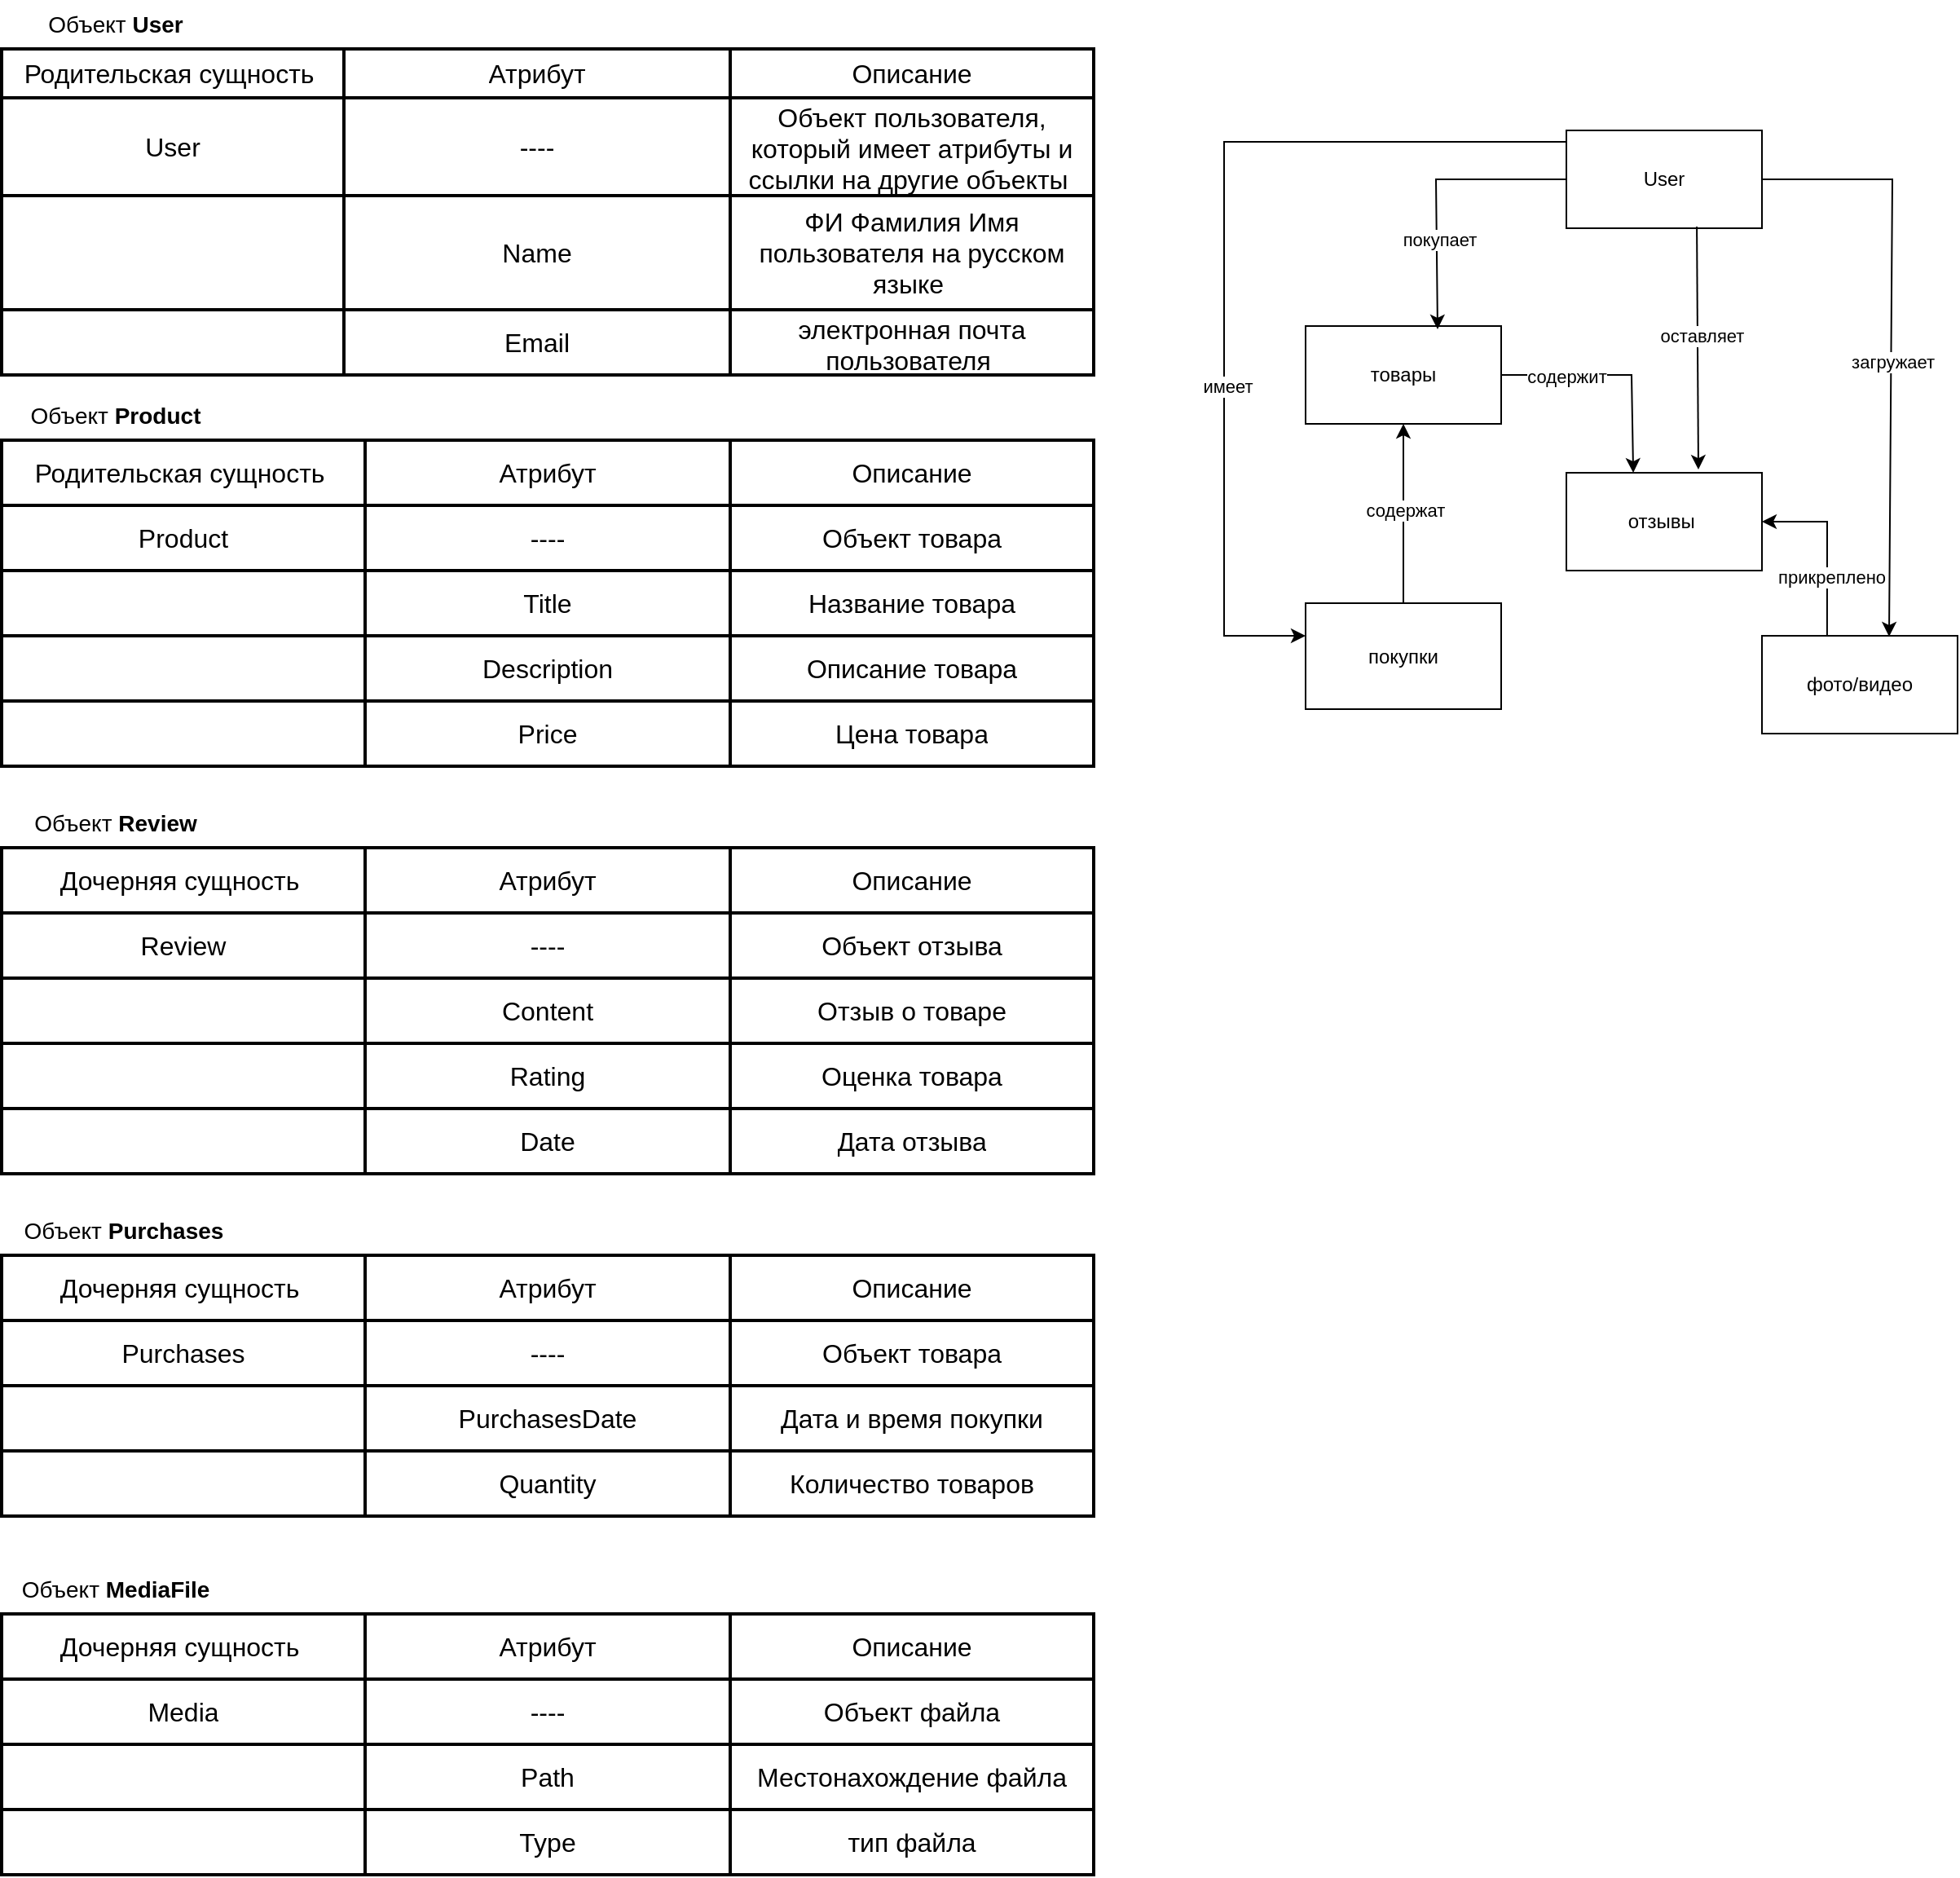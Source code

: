 <mxfile version="25.0.0">
  <diagram name="Страница — 1" id="7kiLqd2_4z9Ndu-cdrsy">
    <mxGraphModel dx="1434" dy="746" grid="1" gridSize="10" guides="1" tooltips="1" connect="1" arrows="1" fold="1" page="1" pageScale="1" pageWidth="2339" pageHeight="3300" math="0" shadow="0">
      <root>
        <mxCell id="0" />
        <mxCell id="1" parent="0" />
        <mxCell id="aNKSAzy2KqkZrFaybyyH-1" value="User" style="rounded=0;whiteSpace=wrap;html=1;" vertex="1" parent="1">
          <mxGeometry x="1010" y="120" width="120" height="60" as="geometry" />
        </mxCell>
        <mxCell id="aNKSAzy2KqkZrFaybyyH-2" value="товары" style="rounded=0;whiteSpace=wrap;html=1;" vertex="1" parent="1">
          <mxGeometry x="850" y="240" width="120" height="60" as="geometry" />
        </mxCell>
        <mxCell id="aNKSAzy2KqkZrFaybyyH-3" value="отзывы&amp;nbsp;" style="rounded=0;whiteSpace=wrap;html=1;" vertex="1" parent="1">
          <mxGeometry x="1010" y="330" width="120" height="60" as="geometry" />
        </mxCell>
        <mxCell id="aNKSAzy2KqkZrFaybyyH-4" value="фото/видео" style="rounded=0;whiteSpace=wrap;html=1;" vertex="1" parent="1">
          <mxGeometry x="1130" y="430" width="120" height="60" as="geometry" />
        </mxCell>
        <mxCell id="aNKSAzy2KqkZrFaybyyH-5" value="" style="endArrow=classic;html=1;rounded=0;exitX=0;exitY=0.5;exitDx=0;exitDy=0;entryX=0.675;entryY=0.033;entryDx=0;entryDy=0;entryPerimeter=0;" edge="1" parent="1" source="aNKSAzy2KqkZrFaybyyH-1" target="aNKSAzy2KqkZrFaybyyH-2">
          <mxGeometry width="50" height="50" relative="1" as="geometry">
            <mxPoint x="1070" y="340" as="sourcePoint" />
            <mxPoint x="1120" y="290" as="targetPoint" />
            <Array as="points">
              <mxPoint x="930" y="150" />
            </Array>
          </mxGeometry>
        </mxCell>
        <mxCell id="aNKSAzy2KqkZrFaybyyH-6" value="покупает" style="edgeLabel;html=1;align=center;verticalAlign=middle;resizable=0;points=[];" vertex="1" connectable="0" parent="aNKSAzy2KqkZrFaybyyH-5">
          <mxGeometry x="0.361" y="1" relative="1" as="geometry">
            <mxPoint as="offset" />
          </mxGeometry>
        </mxCell>
        <mxCell id="aNKSAzy2KqkZrFaybyyH-7" value="" style="endArrow=classic;html=1;rounded=0;exitX=0.667;exitY=0.983;exitDx=0;exitDy=0;exitPerimeter=0;entryX=0.675;entryY=-0.033;entryDx=0;entryDy=0;entryPerimeter=0;" edge="1" parent="1" source="aNKSAzy2KqkZrFaybyyH-1" target="aNKSAzy2KqkZrFaybyyH-3">
          <mxGeometry width="50" height="50" relative="1" as="geometry">
            <mxPoint x="1070" y="340" as="sourcePoint" />
            <mxPoint x="1120" y="290" as="targetPoint" />
          </mxGeometry>
        </mxCell>
        <mxCell id="aNKSAzy2KqkZrFaybyyH-8" value="оставляет" style="edgeLabel;html=1;align=center;verticalAlign=middle;resizable=0;points=[];" vertex="1" connectable="0" parent="aNKSAzy2KqkZrFaybyyH-7">
          <mxGeometry x="-0.101" y="2" relative="1" as="geometry">
            <mxPoint as="offset" />
          </mxGeometry>
        </mxCell>
        <mxCell id="aNKSAzy2KqkZrFaybyyH-9" value="" style="endArrow=classic;html=1;rounded=0;exitX=0.333;exitY=-0.008;exitDx=0;exitDy=0;exitPerimeter=0;entryX=1;entryY=0.5;entryDx=0;entryDy=0;" edge="1" parent="1" source="aNKSAzy2KqkZrFaybyyH-4" target="aNKSAzy2KqkZrFaybyyH-3">
          <mxGeometry width="50" height="50" relative="1" as="geometry">
            <mxPoint x="1070" y="340" as="sourcePoint" />
            <mxPoint x="1130" y="370" as="targetPoint" />
            <Array as="points">
              <mxPoint x="1170" y="360" />
            </Array>
          </mxGeometry>
        </mxCell>
        <mxCell id="aNKSAzy2KqkZrFaybyyH-10" value="&amp;nbsp;прикреплено" style="edgeLabel;html=1;align=center;verticalAlign=middle;resizable=0;points=[];" vertex="1" connectable="0" parent="aNKSAzy2KqkZrFaybyyH-9">
          <mxGeometry x="-0.351" y="-1" relative="1" as="geometry">
            <mxPoint as="offset" />
          </mxGeometry>
        </mxCell>
        <mxCell id="aNKSAzy2KqkZrFaybyyH-11" value="" style="endArrow=classic;html=1;rounded=0;exitX=1;exitY=0.5;exitDx=0;exitDy=0;entryX=0.342;entryY=0;entryDx=0;entryDy=0;entryPerimeter=0;" edge="1" parent="1" source="aNKSAzy2KqkZrFaybyyH-2" target="aNKSAzy2KqkZrFaybyyH-3">
          <mxGeometry width="50" height="50" relative="1" as="geometry">
            <mxPoint x="980" y="270" as="sourcePoint" />
            <mxPoint x="1120" y="290" as="targetPoint" />
            <Array as="points">
              <mxPoint x="1050" y="270" />
            </Array>
          </mxGeometry>
        </mxCell>
        <mxCell id="aNKSAzy2KqkZrFaybyyH-12" value="содержит" style="edgeLabel;html=1;align=center;verticalAlign=middle;resizable=0;points=[];" vertex="1" connectable="0" parent="aNKSAzy2KqkZrFaybyyH-11">
          <mxGeometry x="-0.429" y="-1" relative="1" as="geometry">
            <mxPoint as="offset" />
          </mxGeometry>
        </mxCell>
        <mxCell id="aNKSAzy2KqkZrFaybyyH-13" value="" style="endArrow=classic;html=1;rounded=0;exitX=1;exitY=0.5;exitDx=0;exitDy=0;entryX=0.65;entryY=0.008;entryDx=0;entryDy=0;entryPerimeter=0;" edge="1" parent="1" source="aNKSAzy2KqkZrFaybyyH-1" target="aNKSAzy2KqkZrFaybyyH-4">
          <mxGeometry width="50" height="50" relative="1" as="geometry">
            <mxPoint x="1080" y="420" as="sourcePoint" />
            <mxPoint x="1130" y="370" as="targetPoint" />
            <Array as="points">
              <mxPoint x="1210" y="150" />
            </Array>
          </mxGeometry>
        </mxCell>
        <mxCell id="aNKSAzy2KqkZrFaybyyH-14" value="&amp;nbsp; загружает" style="edgeLabel;html=1;align=center;verticalAlign=middle;resizable=0;points=[];" vertex="1" connectable="0" parent="aNKSAzy2KqkZrFaybyyH-13">
          <mxGeometry x="0.063" y="-2" relative="1" as="geometry">
            <mxPoint as="offset" />
          </mxGeometry>
        </mxCell>
        <mxCell id="aNKSAzy2KqkZrFaybyyH-15" value="покупки" style="rounded=0;whiteSpace=wrap;html=1;" vertex="1" parent="1">
          <mxGeometry x="850" y="410" width="120" height="65" as="geometry" />
        </mxCell>
        <mxCell id="aNKSAzy2KqkZrFaybyyH-16" value="" style="endArrow=classic;html=1;rounded=0;jumpStyle=arc;" edge="1" parent="1">
          <mxGeometry width="50" height="50" relative="1" as="geometry">
            <mxPoint x="1010" y="127" as="sourcePoint" />
            <mxPoint x="850" y="430" as="targetPoint" />
            <Array as="points">
              <mxPoint x="800" y="127" />
              <mxPoint x="800" y="430" />
            </Array>
          </mxGeometry>
        </mxCell>
        <mxCell id="aNKSAzy2KqkZrFaybyyH-17" value="имеет" style="edgeLabel;html=1;align=center;verticalAlign=middle;resizable=0;points=[];" vertex="1" connectable="0" parent="aNKSAzy2KqkZrFaybyyH-16">
          <mxGeometry x="0.278" y="2" relative="1" as="geometry">
            <mxPoint as="offset" />
          </mxGeometry>
        </mxCell>
        <mxCell id="aNKSAzy2KqkZrFaybyyH-18" value="" style="endArrow=classic;html=1;rounded=0;exitX=0.5;exitY=0;exitDx=0;exitDy=0;entryX=0.5;entryY=1;entryDx=0;entryDy=0;" edge="1" parent="1" source="aNKSAzy2KqkZrFaybyyH-15" target="aNKSAzy2KqkZrFaybyyH-2">
          <mxGeometry relative="1" as="geometry">
            <mxPoint x="1370" y="380" as="sourcePoint" />
            <mxPoint x="1470" y="380" as="targetPoint" />
          </mxGeometry>
        </mxCell>
        <mxCell id="aNKSAzy2KqkZrFaybyyH-19" value="содержат" style="edgeLabel;html=1;align=center;verticalAlign=middle;resizable=0;points=[];" vertex="1" connectable="0" parent="aNKSAzy2KqkZrFaybyyH-18">
          <mxGeometry x="0.036" y="-1" relative="1" as="geometry">
            <mxPoint as="offset" />
          </mxGeometry>
        </mxCell>
        <mxCell id="aNKSAzy2KqkZrFaybyyH-20" value="" style="shape=table;startSize=0;container=1;collapsible=0;childLayout=tableLayout;fontSize=16;strokeWidth=2;" vertex="1" parent="1">
          <mxGeometry x="50" y="70" width="670" height="200" as="geometry" />
        </mxCell>
        <mxCell id="aNKSAzy2KqkZrFaybyyH-21" value="" style="shape=tableRow;horizontal=0;startSize=0;swimlaneHead=0;swimlaneBody=0;strokeColor=inherit;top=0;left=0;bottom=0;right=0;collapsible=0;dropTarget=0;fillColor=none;points=[[0,0.5],[1,0.5]];portConstraint=eastwest;fontSize=16;strokeWidth=2;" vertex="1" parent="aNKSAzy2KqkZrFaybyyH-20">
          <mxGeometry width="670" height="30" as="geometry" />
        </mxCell>
        <mxCell id="aNKSAzy2KqkZrFaybyyH-22" value="Родительская сущность&amp;nbsp;" style="shape=partialRectangle;html=1;whiteSpace=wrap;connectable=0;strokeColor=inherit;overflow=hidden;fillColor=none;top=0;left=0;bottom=0;right=0;pointerEvents=1;fontSize=16;strokeWidth=2;" vertex="1" parent="aNKSAzy2KqkZrFaybyyH-21">
          <mxGeometry width="210" height="30" as="geometry">
            <mxRectangle width="210" height="30" as="alternateBounds" />
          </mxGeometry>
        </mxCell>
        <mxCell id="aNKSAzy2KqkZrFaybyyH-23" value="Атрибут" style="shape=partialRectangle;html=1;whiteSpace=wrap;connectable=0;strokeColor=inherit;overflow=hidden;fillColor=none;top=0;left=0;bottom=0;right=0;pointerEvents=1;fontSize=16;strokeWidth=2;" vertex="1" parent="aNKSAzy2KqkZrFaybyyH-21">
          <mxGeometry x="210" width="237" height="30" as="geometry">
            <mxRectangle width="237" height="30" as="alternateBounds" />
          </mxGeometry>
        </mxCell>
        <mxCell id="aNKSAzy2KqkZrFaybyyH-24" value="Описание" style="shape=partialRectangle;html=1;whiteSpace=wrap;connectable=0;strokeColor=inherit;overflow=hidden;fillColor=none;top=0;left=0;bottom=0;right=0;pointerEvents=1;fontSize=16;strokeWidth=2;" vertex="1" parent="aNKSAzy2KqkZrFaybyyH-21">
          <mxGeometry x="447" width="223" height="30" as="geometry">
            <mxRectangle width="223" height="30" as="alternateBounds" />
          </mxGeometry>
        </mxCell>
        <mxCell id="aNKSAzy2KqkZrFaybyyH-25" value="" style="shape=tableRow;horizontal=0;startSize=0;swimlaneHead=0;swimlaneBody=0;strokeColor=inherit;top=0;left=0;bottom=0;right=0;collapsible=0;dropTarget=0;fillColor=none;points=[[0,0.5],[1,0.5]];portConstraint=eastwest;fontSize=16;strokeWidth=2;" vertex="1" parent="aNKSAzy2KqkZrFaybyyH-20">
          <mxGeometry y="30" width="670" height="60" as="geometry" />
        </mxCell>
        <mxCell id="aNKSAzy2KqkZrFaybyyH-26" value="User" style="shape=partialRectangle;html=1;whiteSpace=wrap;connectable=0;strokeColor=inherit;overflow=hidden;fillColor=none;top=0;left=0;bottom=0;right=0;pointerEvents=1;fontSize=16;strokeWidth=2;" vertex="1" parent="aNKSAzy2KqkZrFaybyyH-25">
          <mxGeometry width="210" height="60" as="geometry">
            <mxRectangle width="210" height="60" as="alternateBounds" />
          </mxGeometry>
        </mxCell>
        <mxCell id="aNKSAzy2KqkZrFaybyyH-27" value="----" style="shape=partialRectangle;html=1;whiteSpace=wrap;connectable=0;strokeColor=inherit;overflow=hidden;fillColor=none;top=0;left=0;bottom=0;right=0;pointerEvents=1;fontSize=16;strokeWidth=2;" vertex="1" parent="aNKSAzy2KqkZrFaybyyH-25">
          <mxGeometry x="210" width="237" height="60" as="geometry">
            <mxRectangle width="237" height="60" as="alternateBounds" />
          </mxGeometry>
        </mxCell>
        <mxCell id="aNKSAzy2KqkZrFaybyyH-28" value="Объект пользователя, который имеет атрибуты и ссылки на другие объекты&amp;nbsp;" style="shape=partialRectangle;html=1;whiteSpace=wrap;connectable=0;strokeColor=inherit;overflow=hidden;fillColor=none;top=0;left=0;bottom=0;right=0;pointerEvents=1;fontSize=16;strokeWidth=2;" vertex="1" parent="aNKSAzy2KqkZrFaybyyH-25">
          <mxGeometry x="447" width="223" height="60" as="geometry">
            <mxRectangle width="223" height="60" as="alternateBounds" />
          </mxGeometry>
        </mxCell>
        <mxCell id="aNKSAzy2KqkZrFaybyyH-29" value="" style="shape=tableRow;horizontal=0;startSize=0;swimlaneHead=0;swimlaneBody=0;strokeColor=inherit;top=0;left=0;bottom=0;right=0;collapsible=0;dropTarget=0;fillColor=none;points=[[0,0.5],[1,0.5]];portConstraint=eastwest;fontSize=16;strokeWidth=2;" vertex="1" parent="aNKSAzy2KqkZrFaybyyH-20">
          <mxGeometry y="90" width="670" height="70" as="geometry" />
        </mxCell>
        <mxCell id="aNKSAzy2KqkZrFaybyyH-30" value="" style="shape=partialRectangle;html=1;whiteSpace=wrap;connectable=0;strokeColor=inherit;overflow=hidden;fillColor=none;top=0;left=0;bottom=0;right=0;pointerEvents=1;fontSize=16;strokeWidth=2;" vertex="1" parent="aNKSAzy2KqkZrFaybyyH-29">
          <mxGeometry width="210" height="70" as="geometry">
            <mxRectangle width="210" height="70" as="alternateBounds" />
          </mxGeometry>
        </mxCell>
        <mxCell id="aNKSAzy2KqkZrFaybyyH-31" value="Name" style="shape=partialRectangle;html=1;whiteSpace=wrap;connectable=0;strokeColor=inherit;overflow=hidden;fillColor=none;top=0;left=0;bottom=0;right=0;pointerEvents=1;fontSize=16;strokeWidth=2;" vertex="1" parent="aNKSAzy2KqkZrFaybyyH-29">
          <mxGeometry x="210" width="237" height="70" as="geometry">
            <mxRectangle width="237" height="70" as="alternateBounds" />
          </mxGeometry>
        </mxCell>
        <mxCell id="aNKSAzy2KqkZrFaybyyH-32" value="ФИ Фамилия Имя пользователя на русском языке&amp;nbsp;" style="shape=partialRectangle;html=1;whiteSpace=wrap;connectable=0;strokeColor=inherit;overflow=hidden;fillColor=none;top=0;left=0;bottom=0;right=0;pointerEvents=1;fontSize=16;strokeWidth=2;" vertex="1" parent="aNKSAzy2KqkZrFaybyyH-29">
          <mxGeometry x="447" width="223" height="70" as="geometry">
            <mxRectangle width="223" height="70" as="alternateBounds" />
          </mxGeometry>
        </mxCell>
        <mxCell id="aNKSAzy2KqkZrFaybyyH-33" value="" style="shape=tableRow;horizontal=0;startSize=0;swimlaneHead=0;swimlaneBody=0;strokeColor=inherit;top=0;left=0;bottom=0;right=0;collapsible=0;dropTarget=0;fillColor=none;points=[[0,0.5],[1,0.5]];portConstraint=eastwest;fontSize=16;strokeWidth=2;" vertex="1" parent="aNKSAzy2KqkZrFaybyyH-20">
          <mxGeometry y="160" width="670" height="40" as="geometry" />
        </mxCell>
        <mxCell id="aNKSAzy2KqkZrFaybyyH-34" value="" style="shape=partialRectangle;html=1;whiteSpace=wrap;connectable=0;strokeColor=inherit;overflow=hidden;fillColor=none;top=0;left=0;bottom=0;right=0;pointerEvents=1;fontSize=16;strokeWidth=2;" vertex="1" parent="aNKSAzy2KqkZrFaybyyH-33">
          <mxGeometry width="210" height="40" as="geometry">
            <mxRectangle width="210" height="40" as="alternateBounds" />
          </mxGeometry>
        </mxCell>
        <mxCell id="aNKSAzy2KqkZrFaybyyH-35" value="Email" style="shape=partialRectangle;html=1;whiteSpace=wrap;connectable=0;strokeColor=inherit;overflow=hidden;fillColor=none;top=0;left=0;bottom=0;right=0;pointerEvents=1;fontSize=16;strokeWidth=2;" vertex="1" parent="aNKSAzy2KqkZrFaybyyH-33">
          <mxGeometry x="210" width="237" height="40" as="geometry">
            <mxRectangle width="237" height="40" as="alternateBounds" />
          </mxGeometry>
        </mxCell>
        <mxCell id="aNKSAzy2KqkZrFaybyyH-36" value="электронная почта пользователя&amp;nbsp;" style="shape=partialRectangle;html=1;whiteSpace=wrap;connectable=0;strokeColor=inherit;overflow=hidden;fillColor=none;top=0;left=0;bottom=0;right=0;pointerEvents=1;fontSize=16;strokeWidth=2;" vertex="1" parent="aNKSAzy2KqkZrFaybyyH-33">
          <mxGeometry x="447" width="223" height="40" as="geometry">
            <mxRectangle width="223" height="40" as="alternateBounds" />
          </mxGeometry>
        </mxCell>
        <mxCell id="aNKSAzy2KqkZrFaybyyH-37" value="" style="shape=table;startSize=0;container=1;collapsible=0;childLayout=tableLayout;fontSize=16;strokeWidth=2;" vertex="1" parent="1">
          <mxGeometry x="50" y="310" width="670" height="120" as="geometry" />
        </mxCell>
        <mxCell id="aNKSAzy2KqkZrFaybyyH-38" value="" style="shape=tableRow;horizontal=0;startSize=0;swimlaneHead=0;swimlaneBody=0;strokeColor=inherit;top=0;left=0;bottom=0;right=0;collapsible=0;dropTarget=0;fillColor=none;points=[[0,0.5],[1,0.5]];portConstraint=eastwest;fontSize=16;strokeWidth=2;" vertex="1" parent="aNKSAzy2KqkZrFaybyyH-37">
          <mxGeometry width="670" height="40" as="geometry" />
        </mxCell>
        <mxCell id="aNKSAzy2KqkZrFaybyyH-39" value="Родительская сущность&amp;nbsp;" style="shape=partialRectangle;html=1;whiteSpace=wrap;connectable=0;strokeColor=inherit;overflow=hidden;fillColor=none;top=0;left=0;bottom=0;right=0;pointerEvents=1;fontSize=16;strokeWidth=2;" vertex="1" parent="aNKSAzy2KqkZrFaybyyH-38">
          <mxGeometry width="223" height="40" as="geometry">
            <mxRectangle width="223" height="40" as="alternateBounds" />
          </mxGeometry>
        </mxCell>
        <mxCell id="aNKSAzy2KqkZrFaybyyH-40" value="Атрибут" style="shape=partialRectangle;html=1;whiteSpace=wrap;connectable=0;strokeColor=inherit;overflow=hidden;fillColor=none;top=0;left=0;bottom=0;right=0;pointerEvents=1;fontSize=16;strokeWidth=2;" vertex="1" parent="aNKSAzy2KqkZrFaybyyH-38">
          <mxGeometry x="223" width="224" height="40" as="geometry">
            <mxRectangle width="224" height="40" as="alternateBounds" />
          </mxGeometry>
        </mxCell>
        <mxCell id="aNKSAzy2KqkZrFaybyyH-41" value="Описание" style="shape=partialRectangle;html=1;whiteSpace=wrap;connectable=0;strokeColor=inherit;overflow=hidden;fillColor=none;top=0;left=0;bottom=0;right=0;pointerEvents=1;fontSize=16;strokeWidth=2;" vertex="1" parent="aNKSAzy2KqkZrFaybyyH-38">
          <mxGeometry x="447" width="223" height="40" as="geometry">
            <mxRectangle width="223" height="40" as="alternateBounds" />
          </mxGeometry>
        </mxCell>
        <mxCell id="aNKSAzy2KqkZrFaybyyH-42" value="" style="shape=tableRow;horizontal=0;startSize=0;swimlaneHead=0;swimlaneBody=0;strokeColor=inherit;top=0;left=0;bottom=0;right=0;collapsible=0;dropTarget=0;fillColor=none;points=[[0,0.5],[1,0.5]];portConstraint=eastwest;fontSize=16;strokeWidth=2;" vertex="1" parent="aNKSAzy2KqkZrFaybyyH-37">
          <mxGeometry y="40" width="670" height="40" as="geometry" />
        </mxCell>
        <mxCell id="aNKSAzy2KqkZrFaybyyH-43" value="Product" style="shape=partialRectangle;html=1;whiteSpace=wrap;connectable=0;strokeColor=inherit;overflow=hidden;fillColor=none;top=0;left=0;bottom=0;right=0;pointerEvents=1;fontSize=16;strokeWidth=2;" vertex="1" parent="aNKSAzy2KqkZrFaybyyH-42">
          <mxGeometry width="223" height="40" as="geometry">
            <mxRectangle width="223" height="40" as="alternateBounds" />
          </mxGeometry>
        </mxCell>
        <mxCell id="aNKSAzy2KqkZrFaybyyH-44" value="----" style="shape=partialRectangle;html=1;whiteSpace=wrap;connectable=0;strokeColor=inherit;overflow=hidden;fillColor=none;top=0;left=0;bottom=0;right=0;pointerEvents=1;fontSize=16;strokeWidth=2;" vertex="1" parent="aNKSAzy2KqkZrFaybyyH-42">
          <mxGeometry x="223" width="224" height="40" as="geometry">
            <mxRectangle width="224" height="40" as="alternateBounds" />
          </mxGeometry>
        </mxCell>
        <mxCell id="aNKSAzy2KqkZrFaybyyH-45" value="Объект товара" style="shape=partialRectangle;html=1;whiteSpace=wrap;connectable=0;strokeColor=#d6b656;overflow=hidden;fillColor=none;top=0;left=0;bottom=0;right=0;pointerEvents=1;fontSize=16;strokeWidth=5;perimeterSpacing=8;" vertex="1" parent="aNKSAzy2KqkZrFaybyyH-42">
          <mxGeometry x="447" width="223" height="40" as="geometry">
            <mxRectangle width="223" height="40" as="alternateBounds" />
          </mxGeometry>
        </mxCell>
        <mxCell id="aNKSAzy2KqkZrFaybyyH-46" value="" style="shape=tableRow;horizontal=0;startSize=0;swimlaneHead=0;swimlaneBody=0;strokeColor=inherit;top=0;left=0;bottom=0;right=0;collapsible=0;dropTarget=0;fillColor=none;points=[[0,0.5],[1,0.5]];portConstraint=eastwest;fontSize=16;strokeWidth=2;" vertex="1" parent="aNKSAzy2KqkZrFaybyyH-37">
          <mxGeometry y="80" width="670" height="40" as="geometry" />
        </mxCell>
        <mxCell id="aNKSAzy2KqkZrFaybyyH-47" value="" style="shape=partialRectangle;html=1;whiteSpace=wrap;connectable=0;strokeColor=inherit;overflow=hidden;fillColor=none;top=0;left=0;bottom=0;right=0;pointerEvents=1;fontSize=16;strokeWidth=2;" vertex="1" parent="aNKSAzy2KqkZrFaybyyH-46">
          <mxGeometry width="223" height="40" as="geometry">
            <mxRectangle width="223" height="40" as="alternateBounds" />
          </mxGeometry>
        </mxCell>
        <mxCell id="aNKSAzy2KqkZrFaybyyH-48" value="Title" style="shape=partialRectangle;html=1;whiteSpace=wrap;connectable=0;strokeColor=inherit;overflow=hidden;fillColor=none;top=0;left=0;bottom=0;right=0;pointerEvents=1;fontSize=16;strokeWidth=2;" vertex="1" parent="aNKSAzy2KqkZrFaybyyH-46">
          <mxGeometry x="223" width="224" height="40" as="geometry">
            <mxRectangle width="224" height="40" as="alternateBounds" />
          </mxGeometry>
        </mxCell>
        <mxCell id="aNKSAzy2KqkZrFaybyyH-49" value="Название товара" style="shape=partialRectangle;html=1;whiteSpace=wrap;connectable=0;strokeColor=inherit;overflow=hidden;fillColor=none;top=0;left=0;bottom=0;right=0;pointerEvents=1;fontSize=16;strokeWidth=2;" vertex="1" parent="aNKSAzy2KqkZrFaybyyH-46">
          <mxGeometry x="447" width="223" height="40" as="geometry">
            <mxRectangle width="223" height="40" as="alternateBounds" />
          </mxGeometry>
        </mxCell>
        <mxCell id="aNKSAzy2KqkZrFaybyyH-50" value="" style="shape=table;startSize=0;container=1;collapsible=0;childLayout=tableLayout;fontSize=16;strokeWidth=2;" vertex="1" parent="1">
          <mxGeometry x="50" y="430" width="670" height="80" as="geometry" />
        </mxCell>
        <mxCell id="aNKSAzy2KqkZrFaybyyH-51" value="" style="shape=tableRow;horizontal=0;startSize=0;swimlaneHead=0;swimlaneBody=0;strokeColor=inherit;top=0;left=0;bottom=0;right=0;collapsible=0;dropTarget=0;fillColor=none;points=[[0,0.5],[1,0.5]];portConstraint=eastwest;fontSize=16;strokeWidth=2;" vertex="1" parent="aNKSAzy2KqkZrFaybyyH-50">
          <mxGeometry width="670" height="40" as="geometry" />
        </mxCell>
        <mxCell id="aNKSAzy2KqkZrFaybyyH-52" value="" style="shape=partialRectangle;html=1;whiteSpace=wrap;connectable=0;strokeColor=inherit;overflow=hidden;fillColor=none;top=0;left=0;bottom=0;right=0;pointerEvents=1;fontSize=16;strokeWidth=2;" vertex="1" parent="aNKSAzy2KqkZrFaybyyH-51">
          <mxGeometry width="223" height="40" as="geometry">
            <mxRectangle width="223" height="40" as="alternateBounds" />
          </mxGeometry>
        </mxCell>
        <mxCell id="aNKSAzy2KqkZrFaybyyH-53" value="Description" style="shape=partialRectangle;html=1;whiteSpace=wrap;connectable=0;strokeColor=inherit;overflow=hidden;fillColor=none;top=0;left=0;bottom=0;right=0;pointerEvents=1;fontSize=16;strokeWidth=2;" vertex="1" parent="aNKSAzy2KqkZrFaybyyH-51">
          <mxGeometry x="223" width="224" height="40" as="geometry">
            <mxRectangle width="224" height="40" as="alternateBounds" />
          </mxGeometry>
        </mxCell>
        <mxCell id="aNKSAzy2KqkZrFaybyyH-54" value="Описание товара" style="shape=partialRectangle;html=1;whiteSpace=wrap;connectable=0;strokeColor=inherit;overflow=hidden;fillColor=none;top=0;left=0;bottom=0;right=0;pointerEvents=1;fontSize=16;strokeWidth=2;" vertex="1" parent="aNKSAzy2KqkZrFaybyyH-51">
          <mxGeometry x="447" width="223" height="40" as="geometry">
            <mxRectangle width="223" height="40" as="alternateBounds" />
          </mxGeometry>
        </mxCell>
        <mxCell id="aNKSAzy2KqkZrFaybyyH-55" value="" style="shape=tableRow;horizontal=0;startSize=0;swimlaneHead=0;swimlaneBody=0;strokeColor=inherit;top=0;left=0;bottom=0;right=0;collapsible=0;dropTarget=0;fillColor=none;points=[[0,0.5],[1,0.5]];portConstraint=eastwest;fontSize=16;strokeWidth=2;" vertex="1" parent="aNKSAzy2KqkZrFaybyyH-50">
          <mxGeometry y="40" width="670" height="40" as="geometry" />
        </mxCell>
        <mxCell id="aNKSAzy2KqkZrFaybyyH-56" value="" style="shape=partialRectangle;html=1;whiteSpace=wrap;connectable=0;strokeColor=inherit;overflow=hidden;fillColor=none;top=0;left=0;bottom=0;right=0;pointerEvents=1;fontSize=16;strokeWidth=2;" vertex="1" parent="aNKSAzy2KqkZrFaybyyH-55">
          <mxGeometry width="223" height="40" as="geometry">
            <mxRectangle width="223" height="40" as="alternateBounds" />
          </mxGeometry>
        </mxCell>
        <mxCell id="aNKSAzy2KqkZrFaybyyH-57" value="Price" style="shape=partialRectangle;html=1;whiteSpace=wrap;connectable=0;strokeColor=inherit;overflow=hidden;fillColor=none;top=0;left=0;bottom=0;right=0;pointerEvents=1;fontSize=16;strokeWidth=2;" vertex="1" parent="aNKSAzy2KqkZrFaybyyH-55">
          <mxGeometry x="223" width="224" height="40" as="geometry">
            <mxRectangle width="224" height="40" as="alternateBounds" />
          </mxGeometry>
        </mxCell>
        <mxCell id="aNKSAzy2KqkZrFaybyyH-58" value="Цена товара" style="shape=partialRectangle;html=1;whiteSpace=wrap;connectable=0;strokeColor=inherit;overflow=hidden;fillColor=none;top=0;left=0;bottom=0;right=0;pointerEvents=1;fontSize=16;strokeWidth=2;" vertex="1" parent="aNKSAzy2KqkZrFaybyyH-55">
          <mxGeometry x="447" width="223" height="40" as="geometry">
            <mxRectangle width="223" height="40" as="alternateBounds" />
          </mxGeometry>
        </mxCell>
        <mxCell id="aNKSAzy2KqkZrFaybyyH-59" value="&lt;span style=&quot;font-size: 14px;&quot;&gt;Объект&amp;nbsp;&lt;/span&gt;&lt;b style=&quot;font-size: 14px;&quot;&gt;User&lt;/b&gt;" style="text;html=1;align=center;verticalAlign=middle;whiteSpace=wrap;rounded=0;" vertex="1" parent="1">
          <mxGeometry x="60" y="40" width="120" height="30" as="geometry" />
        </mxCell>
        <mxCell id="aNKSAzy2KqkZrFaybyyH-60" value="&lt;span style=&quot;font-size: 14px;&quot;&gt;Объект &lt;b&gt;Product&lt;/b&gt;&lt;/span&gt;" style="text;html=1;align=center;verticalAlign=middle;whiteSpace=wrap;rounded=0;" vertex="1" parent="1">
          <mxGeometry x="60" y="280" width="120" height="30" as="geometry" />
        </mxCell>
        <mxCell id="aNKSAzy2KqkZrFaybyyH-61" value="" style="shape=table;startSize=0;container=1;collapsible=0;childLayout=tableLayout;fontSize=16;strokeWidth=2;" vertex="1" parent="1">
          <mxGeometry x="50" y="560" width="670" height="120" as="geometry" />
        </mxCell>
        <mxCell id="aNKSAzy2KqkZrFaybyyH-62" value="" style="shape=tableRow;horizontal=0;startSize=0;swimlaneHead=0;swimlaneBody=0;strokeColor=inherit;top=0;left=0;bottom=0;right=0;collapsible=0;dropTarget=0;fillColor=none;points=[[0,0.5],[1,0.5]];portConstraint=eastwest;fontSize=16;strokeWidth=2;" vertex="1" parent="aNKSAzy2KqkZrFaybyyH-61">
          <mxGeometry width="670" height="40" as="geometry" />
        </mxCell>
        <mxCell id="aNKSAzy2KqkZrFaybyyH-63" value="Дочерняя сущность&amp;nbsp;" style="shape=partialRectangle;html=1;whiteSpace=wrap;connectable=0;strokeColor=inherit;overflow=hidden;fillColor=none;top=0;left=0;bottom=0;right=0;pointerEvents=1;fontSize=16;strokeWidth=2;" vertex="1" parent="aNKSAzy2KqkZrFaybyyH-62">
          <mxGeometry width="223" height="40" as="geometry">
            <mxRectangle width="223" height="40" as="alternateBounds" />
          </mxGeometry>
        </mxCell>
        <mxCell id="aNKSAzy2KqkZrFaybyyH-64" value="Атрибут" style="shape=partialRectangle;html=1;whiteSpace=wrap;connectable=0;strokeColor=inherit;overflow=hidden;fillColor=none;top=0;left=0;bottom=0;right=0;pointerEvents=1;fontSize=16;strokeWidth=2;" vertex="1" parent="aNKSAzy2KqkZrFaybyyH-62">
          <mxGeometry x="223" width="224" height="40" as="geometry">
            <mxRectangle width="224" height="40" as="alternateBounds" />
          </mxGeometry>
        </mxCell>
        <mxCell id="aNKSAzy2KqkZrFaybyyH-65" value="Описание" style="shape=partialRectangle;html=1;whiteSpace=wrap;connectable=0;strokeColor=inherit;overflow=hidden;fillColor=none;top=0;left=0;bottom=0;right=0;pointerEvents=1;fontSize=16;strokeWidth=2;" vertex="1" parent="aNKSAzy2KqkZrFaybyyH-62">
          <mxGeometry x="447" width="223" height="40" as="geometry">
            <mxRectangle width="223" height="40" as="alternateBounds" />
          </mxGeometry>
        </mxCell>
        <mxCell id="aNKSAzy2KqkZrFaybyyH-66" value="" style="shape=tableRow;horizontal=0;startSize=0;swimlaneHead=0;swimlaneBody=0;strokeColor=inherit;top=0;left=0;bottom=0;right=0;collapsible=0;dropTarget=0;fillColor=none;points=[[0,0.5],[1,0.5]];portConstraint=eastwest;fontSize=16;strokeWidth=2;" vertex="1" parent="aNKSAzy2KqkZrFaybyyH-61">
          <mxGeometry y="40" width="670" height="40" as="geometry" />
        </mxCell>
        <mxCell id="aNKSAzy2KqkZrFaybyyH-67" value="Review" style="shape=partialRectangle;html=1;whiteSpace=wrap;connectable=0;strokeColor=inherit;overflow=hidden;fillColor=none;top=0;left=0;bottom=0;right=0;pointerEvents=1;fontSize=16;strokeWidth=2;" vertex="1" parent="aNKSAzy2KqkZrFaybyyH-66">
          <mxGeometry width="223" height="40" as="geometry">
            <mxRectangle width="223" height="40" as="alternateBounds" />
          </mxGeometry>
        </mxCell>
        <mxCell id="aNKSAzy2KqkZrFaybyyH-68" value="----" style="shape=partialRectangle;html=1;whiteSpace=wrap;connectable=0;strokeColor=inherit;overflow=hidden;fillColor=none;top=0;left=0;bottom=0;right=0;pointerEvents=1;fontSize=16;strokeWidth=2;" vertex="1" parent="aNKSAzy2KqkZrFaybyyH-66">
          <mxGeometry x="223" width="224" height="40" as="geometry">
            <mxRectangle width="224" height="40" as="alternateBounds" />
          </mxGeometry>
        </mxCell>
        <mxCell id="aNKSAzy2KqkZrFaybyyH-69" value="Объект отзыва" style="shape=partialRectangle;html=1;whiteSpace=wrap;connectable=0;overflow=hidden;top=0;left=0;bottom=0;right=0;pointerEvents=1;fontSize=16;strokeWidth=3;perimeterSpacing=5;fillColor=none;" vertex="1" parent="aNKSAzy2KqkZrFaybyyH-66">
          <mxGeometry x="447" width="223" height="40" as="geometry">
            <mxRectangle width="223" height="40" as="alternateBounds" />
          </mxGeometry>
        </mxCell>
        <mxCell id="aNKSAzy2KqkZrFaybyyH-70" value="" style="shape=tableRow;horizontal=0;startSize=0;swimlaneHead=0;swimlaneBody=0;strokeColor=inherit;top=0;left=0;bottom=0;right=0;collapsible=0;dropTarget=0;fillColor=none;points=[[0,0.5],[1,0.5]];portConstraint=eastwest;fontSize=16;strokeWidth=2;" vertex="1" parent="aNKSAzy2KqkZrFaybyyH-61">
          <mxGeometry y="80" width="670" height="40" as="geometry" />
        </mxCell>
        <mxCell id="aNKSAzy2KqkZrFaybyyH-71" value="" style="shape=partialRectangle;html=1;whiteSpace=wrap;connectable=0;strokeColor=inherit;overflow=hidden;fillColor=none;top=0;left=0;bottom=0;right=0;pointerEvents=1;fontSize=16;strokeWidth=2;" vertex="1" parent="aNKSAzy2KqkZrFaybyyH-70">
          <mxGeometry width="223" height="40" as="geometry">
            <mxRectangle width="223" height="40" as="alternateBounds" />
          </mxGeometry>
        </mxCell>
        <mxCell id="aNKSAzy2KqkZrFaybyyH-72" value="Content" style="shape=partialRectangle;html=1;whiteSpace=wrap;connectable=0;strokeColor=inherit;overflow=hidden;fillColor=none;top=0;left=0;bottom=0;right=0;pointerEvents=1;fontSize=16;strokeWidth=2;" vertex="1" parent="aNKSAzy2KqkZrFaybyyH-70">
          <mxGeometry x="223" width="224" height="40" as="geometry">
            <mxRectangle width="224" height="40" as="alternateBounds" />
          </mxGeometry>
        </mxCell>
        <mxCell id="aNKSAzy2KqkZrFaybyyH-73" value="Отзыв о товаре" style="shape=partialRectangle;html=1;whiteSpace=wrap;connectable=0;strokeColor=inherit;overflow=hidden;fillColor=none;top=0;left=0;bottom=0;right=0;pointerEvents=1;fontSize=16;strokeWidth=2;" vertex="1" parent="aNKSAzy2KqkZrFaybyyH-70">
          <mxGeometry x="447" width="223" height="40" as="geometry">
            <mxRectangle width="223" height="40" as="alternateBounds" />
          </mxGeometry>
        </mxCell>
        <mxCell id="aNKSAzy2KqkZrFaybyyH-74" value="" style="shape=table;startSize=0;container=1;collapsible=0;childLayout=tableLayout;fontSize=16;strokeWidth=2;" vertex="1" parent="1">
          <mxGeometry x="50" y="680" width="670" height="80" as="geometry" />
        </mxCell>
        <mxCell id="aNKSAzy2KqkZrFaybyyH-75" value="" style="shape=tableRow;horizontal=0;startSize=0;swimlaneHead=0;swimlaneBody=0;strokeColor=inherit;top=0;left=0;bottom=0;right=0;collapsible=0;dropTarget=0;fillColor=none;points=[[0,0.5],[1,0.5]];portConstraint=eastwest;fontSize=16;strokeWidth=2;" vertex="1" parent="aNKSAzy2KqkZrFaybyyH-74">
          <mxGeometry width="670" height="40" as="geometry" />
        </mxCell>
        <mxCell id="aNKSAzy2KqkZrFaybyyH-76" value="" style="shape=partialRectangle;html=1;whiteSpace=wrap;connectable=0;strokeColor=inherit;overflow=hidden;fillColor=none;top=0;left=0;bottom=0;right=0;pointerEvents=1;fontSize=16;strokeWidth=2;" vertex="1" parent="aNKSAzy2KqkZrFaybyyH-75">
          <mxGeometry width="223" height="40" as="geometry">
            <mxRectangle width="223" height="40" as="alternateBounds" />
          </mxGeometry>
        </mxCell>
        <mxCell id="aNKSAzy2KqkZrFaybyyH-77" value="Rating" style="shape=partialRectangle;html=1;whiteSpace=wrap;connectable=0;strokeColor=inherit;overflow=hidden;fillColor=none;top=0;left=0;bottom=0;right=0;pointerEvents=1;fontSize=16;strokeWidth=2;" vertex="1" parent="aNKSAzy2KqkZrFaybyyH-75">
          <mxGeometry x="223" width="224" height="40" as="geometry">
            <mxRectangle width="224" height="40" as="alternateBounds" />
          </mxGeometry>
        </mxCell>
        <mxCell id="aNKSAzy2KqkZrFaybyyH-78" value="Оценка товара" style="shape=partialRectangle;html=1;whiteSpace=wrap;connectable=0;strokeColor=inherit;overflow=hidden;fillColor=none;top=0;left=0;bottom=0;right=0;pointerEvents=1;fontSize=16;strokeWidth=2;" vertex="1" parent="aNKSAzy2KqkZrFaybyyH-75">
          <mxGeometry x="447" width="223" height="40" as="geometry">
            <mxRectangle width="223" height="40" as="alternateBounds" />
          </mxGeometry>
        </mxCell>
        <mxCell id="aNKSAzy2KqkZrFaybyyH-79" value="" style="shape=tableRow;horizontal=0;startSize=0;swimlaneHead=0;swimlaneBody=0;strokeColor=inherit;top=0;left=0;bottom=0;right=0;collapsible=0;dropTarget=0;fillColor=none;points=[[0,0.5],[1,0.5]];portConstraint=eastwest;fontSize=16;strokeWidth=2;" vertex="1" parent="aNKSAzy2KqkZrFaybyyH-74">
          <mxGeometry y="40" width="670" height="40" as="geometry" />
        </mxCell>
        <mxCell id="aNKSAzy2KqkZrFaybyyH-80" value="" style="shape=partialRectangle;html=1;whiteSpace=wrap;connectable=0;strokeColor=inherit;overflow=hidden;fillColor=none;top=0;left=0;bottom=0;right=0;pointerEvents=1;fontSize=16;strokeWidth=2;" vertex="1" parent="aNKSAzy2KqkZrFaybyyH-79">
          <mxGeometry width="223" height="40" as="geometry">
            <mxRectangle width="223" height="40" as="alternateBounds" />
          </mxGeometry>
        </mxCell>
        <mxCell id="aNKSAzy2KqkZrFaybyyH-81" value="Date" style="shape=partialRectangle;html=1;whiteSpace=wrap;connectable=0;strokeColor=inherit;overflow=hidden;fillColor=none;top=0;left=0;bottom=0;right=0;pointerEvents=1;fontSize=16;strokeWidth=2;" vertex="1" parent="aNKSAzy2KqkZrFaybyyH-79">
          <mxGeometry x="223" width="224" height="40" as="geometry">
            <mxRectangle width="224" height="40" as="alternateBounds" />
          </mxGeometry>
        </mxCell>
        <mxCell id="aNKSAzy2KqkZrFaybyyH-82" value="Дата отзыва" style="shape=partialRectangle;html=1;whiteSpace=wrap;connectable=0;strokeColor=inherit;overflow=hidden;fillColor=none;top=0;left=0;bottom=0;right=0;pointerEvents=1;fontSize=16;strokeWidth=2;" vertex="1" parent="aNKSAzy2KqkZrFaybyyH-79">
          <mxGeometry x="447" width="223" height="40" as="geometry">
            <mxRectangle width="223" height="40" as="alternateBounds" />
          </mxGeometry>
        </mxCell>
        <mxCell id="aNKSAzy2KqkZrFaybyyH-83" value="&lt;span style=&quot;font-size: 14px;&quot;&gt;Объект &lt;b&gt;Review&lt;/b&gt;&lt;/span&gt;" style="text;html=1;align=center;verticalAlign=middle;whiteSpace=wrap;rounded=0;" vertex="1" parent="1">
          <mxGeometry x="60" y="530" width="120" height="30" as="geometry" />
        </mxCell>
        <mxCell id="aNKSAzy2KqkZrFaybyyH-84" value="" style="shape=table;startSize=0;container=1;collapsible=0;childLayout=tableLayout;fontSize=16;strokeWidth=2;" vertex="1" parent="1">
          <mxGeometry x="50" y="810" width="670" height="120" as="geometry" />
        </mxCell>
        <mxCell id="aNKSAzy2KqkZrFaybyyH-85" value="" style="shape=tableRow;horizontal=0;startSize=0;swimlaneHead=0;swimlaneBody=0;strokeColor=inherit;top=0;left=0;bottom=0;right=0;collapsible=0;dropTarget=0;fillColor=none;points=[[0,0.5],[1,0.5]];portConstraint=eastwest;fontSize=16;strokeWidth=2;" vertex="1" parent="aNKSAzy2KqkZrFaybyyH-84">
          <mxGeometry width="670" height="40" as="geometry" />
        </mxCell>
        <mxCell id="aNKSAzy2KqkZrFaybyyH-86" value="Дочерняя сущность&amp;nbsp;" style="shape=partialRectangle;html=1;whiteSpace=wrap;connectable=0;strokeColor=inherit;overflow=hidden;fillColor=none;top=0;left=0;bottom=0;right=0;pointerEvents=1;fontSize=16;strokeWidth=2;" vertex="1" parent="aNKSAzy2KqkZrFaybyyH-85">
          <mxGeometry width="223" height="40" as="geometry">
            <mxRectangle width="223" height="40" as="alternateBounds" />
          </mxGeometry>
        </mxCell>
        <mxCell id="aNKSAzy2KqkZrFaybyyH-87" value="Атрибут" style="shape=partialRectangle;html=1;whiteSpace=wrap;connectable=0;strokeColor=inherit;overflow=hidden;fillColor=none;top=0;left=0;bottom=0;right=0;pointerEvents=1;fontSize=16;strokeWidth=2;" vertex="1" parent="aNKSAzy2KqkZrFaybyyH-85">
          <mxGeometry x="223" width="224" height="40" as="geometry">
            <mxRectangle width="224" height="40" as="alternateBounds" />
          </mxGeometry>
        </mxCell>
        <mxCell id="aNKSAzy2KqkZrFaybyyH-88" value="Описание" style="shape=partialRectangle;html=1;whiteSpace=wrap;connectable=0;strokeColor=inherit;overflow=hidden;fillColor=none;top=0;left=0;bottom=0;right=0;pointerEvents=1;fontSize=16;strokeWidth=2;" vertex="1" parent="aNKSAzy2KqkZrFaybyyH-85">
          <mxGeometry x="447" width="223" height="40" as="geometry">
            <mxRectangle width="223" height="40" as="alternateBounds" />
          </mxGeometry>
        </mxCell>
        <mxCell id="aNKSAzy2KqkZrFaybyyH-89" value="" style="shape=tableRow;horizontal=0;startSize=0;swimlaneHead=0;swimlaneBody=0;strokeColor=inherit;top=0;left=0;bottom=0;right=0;collapsible=0;dropTarget=0;fillColor=none;points=[[0,0.5],[1,0.5]];portConstraint=eastwest;fontSize=16;strokeWidth=2;" vertex="1" parent="aNKSAzy2KqkZrFaybyyH-84">
          <mxGeometry y="40" width="670" height="40" as="geometry" />
        </mxCell>
        <mxCell id="aNKSAzy2KqkZrFaybyyH-90" value="Purchases" style="shape=partialRectangle;html=1;whiteSpace=wrap;connectable=0;strokeColor=inherit;overflow=hidden;fillColor=none;top=0;left=0;bottom=0;right=0;pointerEvents=1;fontSize=16;strokeWidth=2;" vertex="1" parent="aNKSAzy2KqkZrFaybyyH-89">
          <mxGeometry width="223" height="40" as="geometry">
            <mxRectangle width="223" height="40" as="alternateBounds" />
          </mxGeometry>
        </mxCell>
        <mxCell id="aNKSAzy2KqkZrFaybyyH-91" value="----" style="shape=partialRectangle;html=1;whiteSpace=wrap;connectable=0;strokeColor=inherit;overflow=hidden;fillColor=none;top=0;left=0;bottom=0;right=0;pointerEvents=1;fontSize=16;strokeWidth=2;" vertex="1" parent="aNKSAzy2KqkZrFaybyyH-89">
          <mxGeometry x="223" width="224" height="40" as="geometry">
            <mxRectangle width="224" height="40" as="alternateBounds" />
          </mxGeometry>
        </mxCell>
        <mxCell id="aNKSAzy2KqkZrFaybyyH-92" value="Объект товара" style="shape=partialRectangle;html=1;whiteSpace=wrap;connectable=0;overflow=hidden;top=0;left=0;bottom=0;right=0;pointerEvents=1;fontSize=16;strokeWidth=2;fillColor=none;" vertex="1" parent="aNKSAzy2KqkZrFaybyyH-89">
          <mxGeometry x="447" width="223" height="40" as="geometry">
            <mxRectangle width="223" height="40" as="alternateBounds" />
          </mxGeometry>
        </mxCell>
        <mxCell id="aNKSAzy2KqkZrFaybyyH-93" value="" style="shape=tableRow;horizontal=0;startSize=0;swimlaneHead=0;swimlaneBody=0;strokeColor=inherit;top=0;left=0;bottom=0;right=0;collapsible=0;dropTarget=0;fillColor=none;points=[[0,0.5],[1,0.5]];portConstraint=eastwest;fontSize=16;strokeWidth=2;" vertex="1" parent="aNKSAzy2KqkZrFaybyyH-84">
          <mxGeometry y="80" width="670" height="40" as="geometry" />
        </mxCell>
        <mxCell id="aNKSAzy2KqkZrFaybyyH-94" value="" style="shape=partialRectangle;html=1;whiteSpace=wrap;connectable=0;strokeColor=inherit;overflow=hidden;fillColor=none;top=0;left=0;bottom=0;right=0;pointerEvents=1;fontSize=16;strokeWidth=2;" vertex="1" parent="aNKSAzy2KqkZrFaybyyH-93">
          <mxGeometry width="223" height="40" as="geometry">
            <mxRectangle width="223" height="40" as="alternateBounds" />
          </mxGeometry>
        </mxCell>
        <mxCell id="aNKSAzy2KqkZrFaybyyH-95" value="PurchasesDate" style="shape=partialRectangle;html=1;whiteSpace=wrap;connectable=0;strokeColor=inherit;overflow=hidden;fillColor=none;top=0;left=0;bottom=0;right=0;pointerEvents=1;fontSize=16;strokeWidth=2;" vertex="1" parent="aNKSAzy2KqkZrFaybyyH-93">
          <mxGeometry x="223" width="224" height="40" as="geometry">
            <mxRectangle width="224" height="40" as="alternateBounds" />
          </mxGeometry>
        </mxCell>
        <mxCell id="aNKSAzy2KqkZrFaybyyH-96" value="Дата и время покупки" style="shape=partialRectangle;html=1;whiteSpace=wrap;connectable=0;strokeColor=inherit;overflow=hidden;fillColor=none;top=0;left=0;bottom=0;right=0;pointerEvents=1;fontSize=16;strokeWidth=2;" vertex="1" parent="aNKSAzy2KqkZrFaybyyH-93">
          <mxGeometry x="447" width="223" height="40" as="geometry">
            <mxRectangle width="223" height="40" as="alternateBounds" />
          </mxGeometry>
        </mxCell>
        <mxCell id="aNKSAzy2KqkZrFaybyyH-97" value="" style="shape=table;startSize=0;container=1;collapsible=0;childLayout=tableLayout;fontSize=16;strokeWidth=2;" vertex="1" parent="1">
          <mxGeometry x="50" y="930" width="670" height="40" as="geometry" />
        </mxCell>
        <mxCell id="aNKSAzy2KqkZrFaybyyH-98" value="" style="shape=tableRow;horizontal=0;startSize=0;swimlaneHead=0;swimlaneBody=0;strokeColor=inherit;top=0;left=0;bottom=0;right=0;collapsible=0;dropTarget=0;fillColor=none;points=[[0,0.5],[1,0.5]];portConstraint=eastwest;fontSize=16;strokeWidth=2;" vertex="1" parent="aNKSAzy2KqkZrFaybyyH-97">
          <mxGeometry width="670" height="40" as="geometry" />
        </mxCell>
        <mxCell id="aNKSAzy2KqkZrFaybyyH-99" value="" style="shape=partialRectangle;html=1;whiteSpace=wrap;connectable=0;strokeColor=inherit;overflow=hidden;fillColor=none;top=0;left=0;bottom=0;right=0;pointerEvents=1;fontSize=16;strokeWidth=2;" vertex="1" parent="aNKSAzy2KqkZrFaybyyH-98">
          <mxGeometry width="223" height="40" as="geometry">
            <mxRectangle width="223" height="40" as="alternateBounds" />
          </mxGeometry>
        </mxCell>
        <mxCell id="aNKSAzy2KqkZrFaybyyH-100" value="Quantity" style="shape=partialRectangle;html=1;whiteSpace=wrap;connectable=0;strokeColor=inherit;overflow=hidden;fillColor=none;top=0;left=0;bottom=0;right=0;pointerEvents=1;fontSize=16;strokeWidth=2;" vertex="1" parent="aNKSAzy2KqkZrFaybyyH-98">
          <mxGeometry x="223" width="224" height="40" as="geometry">
            <mxRectangle width="224" height="40" as="alternateBounds" />
          </mxGeometry>
        </mxCell>
        <mxCell id="aNKSAzy2KqkZrFaybyyH-101" value="Количество товаров" style="shape=partialRectangle;html=1;whiteSpace=wrap;connectable=0;strokeColor=inherit;overflow=hidden;fillColor=none;top=0;left=0;bottom=0;right=0;pointerEvents=1;fontSize=16;strokeWidth=2;" vertex="1" parent="aNKSAzy2KqkZrFaybyyH-98">
          <mxGeometry x="447" width="223" height="40" as="geometry">
            <mxRectangle width="223" height="40" as="alternateBounds" />
          </mxGeometry>
        </mxCell>
        <mxCell id="aNKSAzy2KqkZrFaybyyH-102" value="&lt;span style=&quot;font-size: 14px;&quot;&gt;Объект &lt;b&gt;Purchases&lt;/b&gt;&lt;/span&gt;" style="text;html=1;align=center;verticalAlign=middle;whiteSpace=wrap;rounded=0;" vertex="1" parent="1">
          <mxGeometry x="60" y="780" width="130" height="30" as="geometry" />
        </mxCell>
        <mxCell id="aNKSAzy2KqkZrFaybyyH-103" value="" style="shape=table;startSize=0;container=1;collapsible=0;childLayout=tableLayout;fontSize=16;strokeWidth=2;" vertex="1" parent="1">
          <mxGeometry x="50" y="1030" width="670" height="120" as="geometry" />
        </mxCell>
        <mxCell id="aNKSAzy2KqkZrFaybyyH-104" value="" style="shape=tableRow;horizontal=0;startSize=0;swimlaneHead=0;swimlaneBody=0;strokeColor=inherit;top=0;left=0;bottom=0;right=0;collapsible=0;dropTarget=0;fillColor=none;points=[[0,0.5],[1,0.5]];portConstraint=eastwest;fontSize=16;strokeWidth=2;" vertex="1" parent="aNKSAzy2KqkZrFaybyyH-103">
          <mxGeometry width="670" height="40" as="geometry" />
        </mxCell>
        <mxCell id="aNKSAzy2KqkZrFaybyyH-105" value="Дочерняя сущность&amp;nbsp;" style="shape=partialRectangle;html=1;whiteSpace=wrap;connectable=0;strokeColor=inherit;overflow=hidden;fillColor=none;top=0;left=0;bottom=0;right=0;pointerEvents=1;fontSize=16;strokeWidth=2;" vertex="1" parent="aNKSAzy2KqkZrFaybyyH-104">
          <mxGeometry width="223" height="40" as="geometry">
            <mxRectangle width="223" height="40" as="alternateBounds" />
          </mxGeometry>
        </mxCell>
        <mxCell id="aNKSAzy2KqkZrFaybyyH-106" value="Атрибут" style="shape=partialRectangle;html=1;whiteSpace=wrap;connectable=0;strokeColor=inherit;overflow=hidden;fillColor=none;top=0;left=0;bottom=0;right=0;pointerEvents=1;fontSize=16;strokeWidth=2;" vertex="1" parent="aNKSAzy2KqkZrFaybyyH-104">
          <mxGeometry x="223" width="224" height="40" as="geometry">
            <mxRectangle width="224" height="40" as="alternateBounds" />
          </mxGeometry>
        </mxCell>
        <mxCell id="aNKSAzy2KqkZrFaybyyH-107" value="Описание" style="shape=partialRectangle;html=1;whiteSpace=wrap;connectable=0;strokeColor=inherit;overflow=hidden;fillColor=none;top=0;left=0;bottom=0;right=0;pointerEvents=1;fontSize=16;strokeWidth=2;" vertex="1" parent="aNKSAzy2KqkZrFaybyyH-104">
          <mxGeometry x="447" width="223" height="40" as="geometry">
            <mxRectangle width="223" height="40" as="alternateBounds" />
          </mxGeometry>
        </mxCell>
        <mxCell id="aNKSAzy2KqkZrFaybyyH-108" value="" style="shape=tableRow;horizontal=0;startSize=0;swimlaneHead=0;swimlaneBody=0;strokeColor=inherit;top=0;left=0;bottom=0;right=0;collapsible=0;dropTarget=0;fillColor=none;points=[[0,0.5],[1,0.5]];portConstraint=eastwest;fontSize=16;strokeWidth=2;perimeterSpacing=7;" vertex="1" parent="aNKSAzy2KqkZrFaybyyH-103">
          <mxGeometry y="40" width="670" height="40" as="geometry" />
        </mxCell>
        <mxCell id="aNKSAzy2KqkZrFaybyyH-109" value="Media" style="shape=partialRectangle;html=1;whiteSpace=wrap;connectable=0;strokeColor=inherit;overflow=hidden;fillColor=none;top=0;left=0;bottom=0;right=0;pointerEvents=1;fontSize=16;strokeWidth=2;" vertex="1" parent="aNKSAzy2KqkZrFaybyyH-108">
          <mxGeometry width="223" height="40" as="geometry">
            <mxRectangle width="223" height="40" as="alternateBounds" />
          </mxGeometry>
        </mxCell>
        <mxCell id="aNKSAzy2KqkZrFaybyyH-110" value="----" style="shape=partialRectangle;html=1;whiteSpace=wrap;connectable=0;strokeColor=inherit;overflow=hidden;fillColor=none;top=0;left=0;bottom=0;right=0;pointerEvents=1;fontSize=16;strokeWidth=2;" vertex="1" parent="aNKSAzy2KqkZrFaybyyH-108">
          <mxGeometry x="223" width="224" height="40" as="geometry">
            <mxRectangle width="224" height="40" as="alternateBounds" />
          </mxGeometry>
        </mxCell>
        <mxCell id="aNKSAzy2KqkZrFaybyyH-111" value="Объект файла" style="shape=partialRectangle;html=1;whiteSpace=wrap;connectable=0;strokeColor=#d6b656;overflow=hidden;fillColor=none;top=0;left=0;bottom=0;right=0;pointerEvents=1;fontSize=16;strokeWidth=6;" vertex="1" parent="aNKSAzy2KqkZrFaybyyH-108">
          <mxGeometry x="447" width="223" height="40" as="geometry">
            <mxRectangle width="223" height="40" as="alternateBounds" />
          </mxGeometry>
        </mxCell>
        <mxCell id="aNKSAzy2KqkZrFaybyyH-112" value="" style="shape=tableRow;horizontal=0;startSize=0;swimlaneHead=0;swimlaneBody=0;strokeColor=inherit;top=0;left=0;bottom=0;right=0;collapsible=0;dropTarget=0;fillColor=none;points=[[0,0.5],[1,0.5]];portConstraint=eastwest;fontSize=16;strokeWidth=2;" vertex="1" parent="aNKSAzy2KqkZrFaybyyH-103">
          <mxGeometry y="80" width="670" height="40" as="geometry" />
        </mxCell>
        <mxCell id="aNKSAzy2KqkZrFaybyyH-113" value="" style="shape=partialRectangle;html=1;whiteSpace=wrap;connectable=0;strokeColor=inherit;overflow=hidden;fillColor=none;top=0;left=0;bottom=0;right=0;pointerEvents=1;fontSize=16;strokeWidth=2;" vertex="1" parent="aNKSAzy2KqkZrFaybyyH-112">
          <mxGeometry width="223" height="40" as="geometry">
            <mxRectangle width="223" height="40" as="alternateBounds" />
          </mxGeometry>
        </mxCell>
        <mxCell id="aNKSAzy2KqkZrFaybyyH-114" value="Path" style="shape=partialRectangle;html=1;whiteSpace=wrap;connectable=0;strokeColor=inherit;overflow=hidden;fillColor=none;top=0;left=0;bottom=0;right=0;pointerEvents=1;fontSize=16;strokeWidth=2;" vertex="1" parent="aNKSAzy2KqkZrFaybyyH-112">
          <mxGeometry x="223" width="224" height="40" as="geometry">
            <mxRectangle width="224" height="40" as="alternateBounds" />
          </mxGeometry>
        </mxCell>
        <mxCell id="aNKSAzy2KqkZrFaybyyH-115" value="Местонахождение файла" style="shape=partialRectangle;html=1;whiteSpace=wrap;connectable=0;strokeColor=inherit;overflow=hidden;fillColor=none;top=0;left=0;bottom=0;right=0;pointerEvents=1;fontSize=16;strokeWidth=2;" vertex="1" parent="aNKSAzy2KqkZrFaybyyH-112">
          <mxGeometry x="447" width="223" height="40" as="geometry">
            <mxRectangle width="223" height="40" as="alternateBounds" />
          </mxGeometry>
        </mxCell>
        <mxCell id="aNKSAzy2KqkZrFaybyyH-116" value="" style="shape=table;startSize=0;container=1;collapsible=0;childLayout=tableLayout;fontSize=16;strokeWidth=2;" vertex="1" parent="1">
          <mxGeometry x="50" y="1150" width="670" height="40" as="geometry" />
        </mxCell>
        <mxCell id="aNKSAzy2KqkZrFaybyyH-117" value="" style="shape=tableRow;horizontal=0;startSize=0;swimlaneHead=0;swimlaneBody=0;strokeColor=inherit;top=0;left=0;bottom=0;right=0;collapsible=0;dropTarget=0;fillColor=none;points=[[0,0.5],[1,0.5]];portConstraint=eastwest;fontSize=16;strokeWidth=2;" vertex="1" parent="aNKSAzy2KqkZrFaybyyH-116">
          <mxGeometry width="670" height="40" as="geometry" />
        </mxCell>
        <mxCell id="aNKSAzy2KqkZrFaybyyH-118" value="" style="shape=partialRectangle;html=1;whiteSpace=wrap;connectable=0;strokeColor=inherit;overflow=hidden;fillColor=none;top=0;left=0;bottom=0;right=0;pointerEvents=1;fontSize=16;strokeWidth=2;" vertex="1" parent="aNKSAzy2KqkZrFaybyyH-117">
          <mxGeometry width="223" height="40" as="geometry">
            <mxRectangle width="223" height="40" as="alternateBounds" />
          </mxGeometry>
        </mxCell>
        <mxCell id="aNKSAzy2KqkZrFaybyyH-119" value="Type" style="shape=partialRectangle;html=1;whiteSpace=wrap;connectable=0;strokeColor=inherit;overflow=hidden;fillColor=none;top=0;left=0;bottom=0;right=0;pointerEvents=1;fontSize=16;strokeWidth=2;" vertex="1" parent="aNKSAzy2KqkZrFaybyyH-117">
          <mxGeometry x="223" width="224" height="40" as="geometry">
            <mxRectangle width="224" height="40" as="alternateBounds" />
          </mxGeometry>
        </mxCell>
        <mxCell id="aNKSAzy2KqkZrFaybyyH-120" value="тип файла" style="shape=partialRectangle;html=1;whiteSpace=wrap;connectable=0;strokeColor=inherit;overflow=hidden;fillColor=none;top=0;left=0;bottom=0;right=0;pointerEvents=1;fontSize=16;strokeWidth=2;" vertex="1" parent="aNKSAzy2KqkZrFaybyyH-117">
          <mxGeometry x="447" width="223" height="40" as="geometry">
            <mxRectangle width="223" height="40" as="alternateBounds" />
          </mxGeometry>
        </mxCell>
        <mxCell id="aNKSAzy2KqkZrFaybyyH-121" value="&lt;span style=&quot;font-size: 14px;&quot;&gt;Объект &lt;b&gt;MediaFile&lt;/b&gt;&lt;/span&gt;" style="text;html=1;align=center;verticalAlign=middle;whiteSpace=wrap;rounded=0;" vertex="1" parent="1">
          <mxGeometry x="55" y="1000" width="130" height="30" as="geometry" />
        </mxCell>
      </root>
    </mxGraphModel>
  </diagram>
</mxfile>
